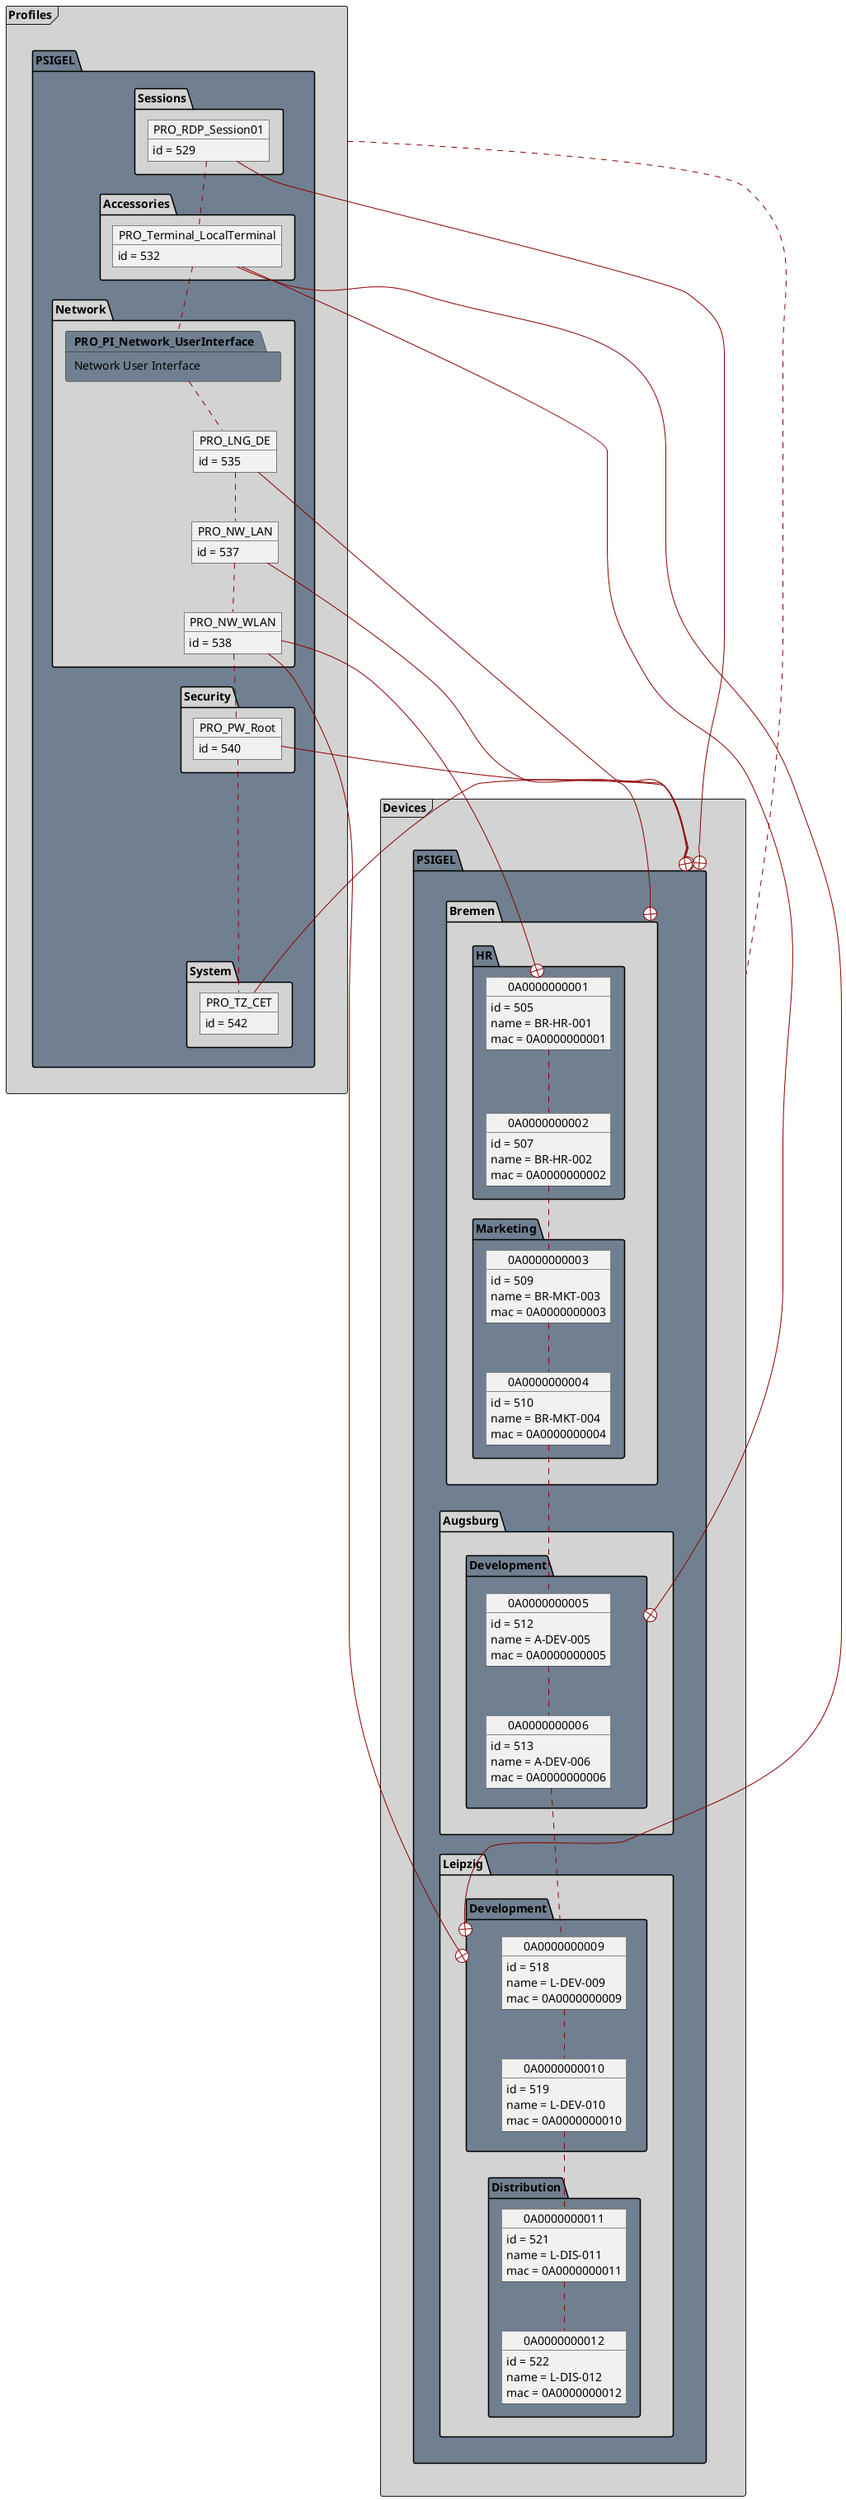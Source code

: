 @startuml before
allow_mixing

skinparam sequence {
	ArrowColor DarkRed
}

frame Profiles as PRO #LightGrey {
  
  package PRO_PI as "PSIGEL" #SlateGrey {

    package PRO_PI_Session as "Sessions" #LightGrey {
      object PRO_RDP_Session01 {
        id = 529
      }
    }

    package PRO_PI_Accessories as "Accessories" #LightGrey {
      object PRO_Terminal_LocalTerminal {
        id = 532
      }
    }

    package PRO_PI_Network as "Network" #LightGrey {
      package PRO_PI_Network_UserInterface as "Network User Interface" #SlateGrey {
      }
      object PRO_LNG_DE {
        id = 535
      }
      object PRO_NW_LAN {
        id = 537
      }
      object PRO_NW_WLAN {
        id = 538
      }
    }

    package PRO_PI_Security as "Security" #LightGrey {
      object PRO_PW_Root {
        id = 540
      }
    }

    package PRO_PI_System as "System" #LightGrey {
      object PRO_TZ_CET {
        id = 542
      }
    }

  }

  PRO_RDP_Session01 -down. PRO_Terminal_LocalTerminal
  PRO_Terminal_LocalTerminal -down. PRO_PI_Network_UserInterface
  PRO_PI_Network_UserInterface -down. PRO_LNG_DE
  PRO_LNG_DE -down. PRO_NW_LAN
  PRO_NW_LAN -down. PRO_NW_WLAN
  PRO_NW_WLAN -down. PRO_PW_Root
  PRO_PW_Root -down. PRO_TZ_CET

}

frame Devices as DEV #LightGrey {

  package DEV_PI as "PSIGEL" #SlateGrey {

    package DEV_PI_BR as "Bremen" #LightGrey {

      package DEV_PI_BR_HR as "HR" #SlateGrey {

        object 0A0000000001 {
          id = 505
          name = BR-HR-001
          mac = 0A0000000001
        }

        object 0A0000000002 {
          id = 507
          name = BR-HR-002
          mac = 0A0000000002
        }

      }

      package DEV_PI_BR_MKT as "Marketing" #SlateGrey {

        object 0A0000000003 {
          id = 509
          name = BR-MKT-003
          mac = 0A0000000003
        }

        object 0A0000000004 {
          id = 510
          name = BR-MKT-004
          mac = 0A0000000004
        }

      }

    }

    package DEV_PI_A as "Augsburg" #LightGrey {

      package DEV_PI_A_DEV as "Development" #SlateGrey {

        object 0A0000000005 {
          id = 512
          name = A-DEV-005
          mac = 0A0000000005
        }

        object 0A0000000006 {
          id = 513
          name = A-DEV-006
          mac = 0A0000000006
        }

      }

    }

    package DEV_PI_L as "Leipzig" #LightGrey {

      package DEV_PI_L_DEV as "Development" #SlateGrey {

        object 0A0000000009 {
          id = 518
          name = L-DEV-009
          mac = 0A0000000009
        }

        object 0A0000000010 {
          id = 519
          name = L-DEV-010
          mac = 0A0000000010
        }

      }

      package DEV_PI_L_DIS as "Distribution" #SlateGrey {

        object 0A0000000011 {
          id = 521
          name = L-DIS-011
          mac = 0A0000000011
        }

        object 0A0000000012 {
          id = 522
          name = L-DIS-012
          mac = 0A0000000012
        }

      }

    }
  }

  0A0000000001 -down. 0A0000000002
  0A0000000002 -down. 0A0000000003
  0A0000000003 -down. 0A0000000004
  0A0000000004 -down. 0A0000000005
  0A0000000005 -down. 0A0000000006
  0A0000000006 -down. 0A0000000009
  0A0000000009 -down. 0A0000000010
  0A0000000010 -down. 0A0000000011
  0A0000000011 -down. 0A0000000012

}


PRO -right. DEV

PRO_RDP_Session01 -right-+ DEV_PI
PRO_Terminal_LocalTerminal -right-+ DEV_PI_A_DEV
PRO_Terminal_LocalTerminal -right-+ DEV_PI_L_DEV
PRO_LNG_DE -right-+ DEV_PI
PRO_NW_LAN -right-+ DEV_PI_BR
PRO_NW_WLAN -right-+ 0A0000000001
PRO_NW_WLAN -right-+ DEV_PI_L_DEV
PRO_PW_Root -right-+ DEV_PI
PRO_TZ_CET -right-+ DEV_PI



@enduml